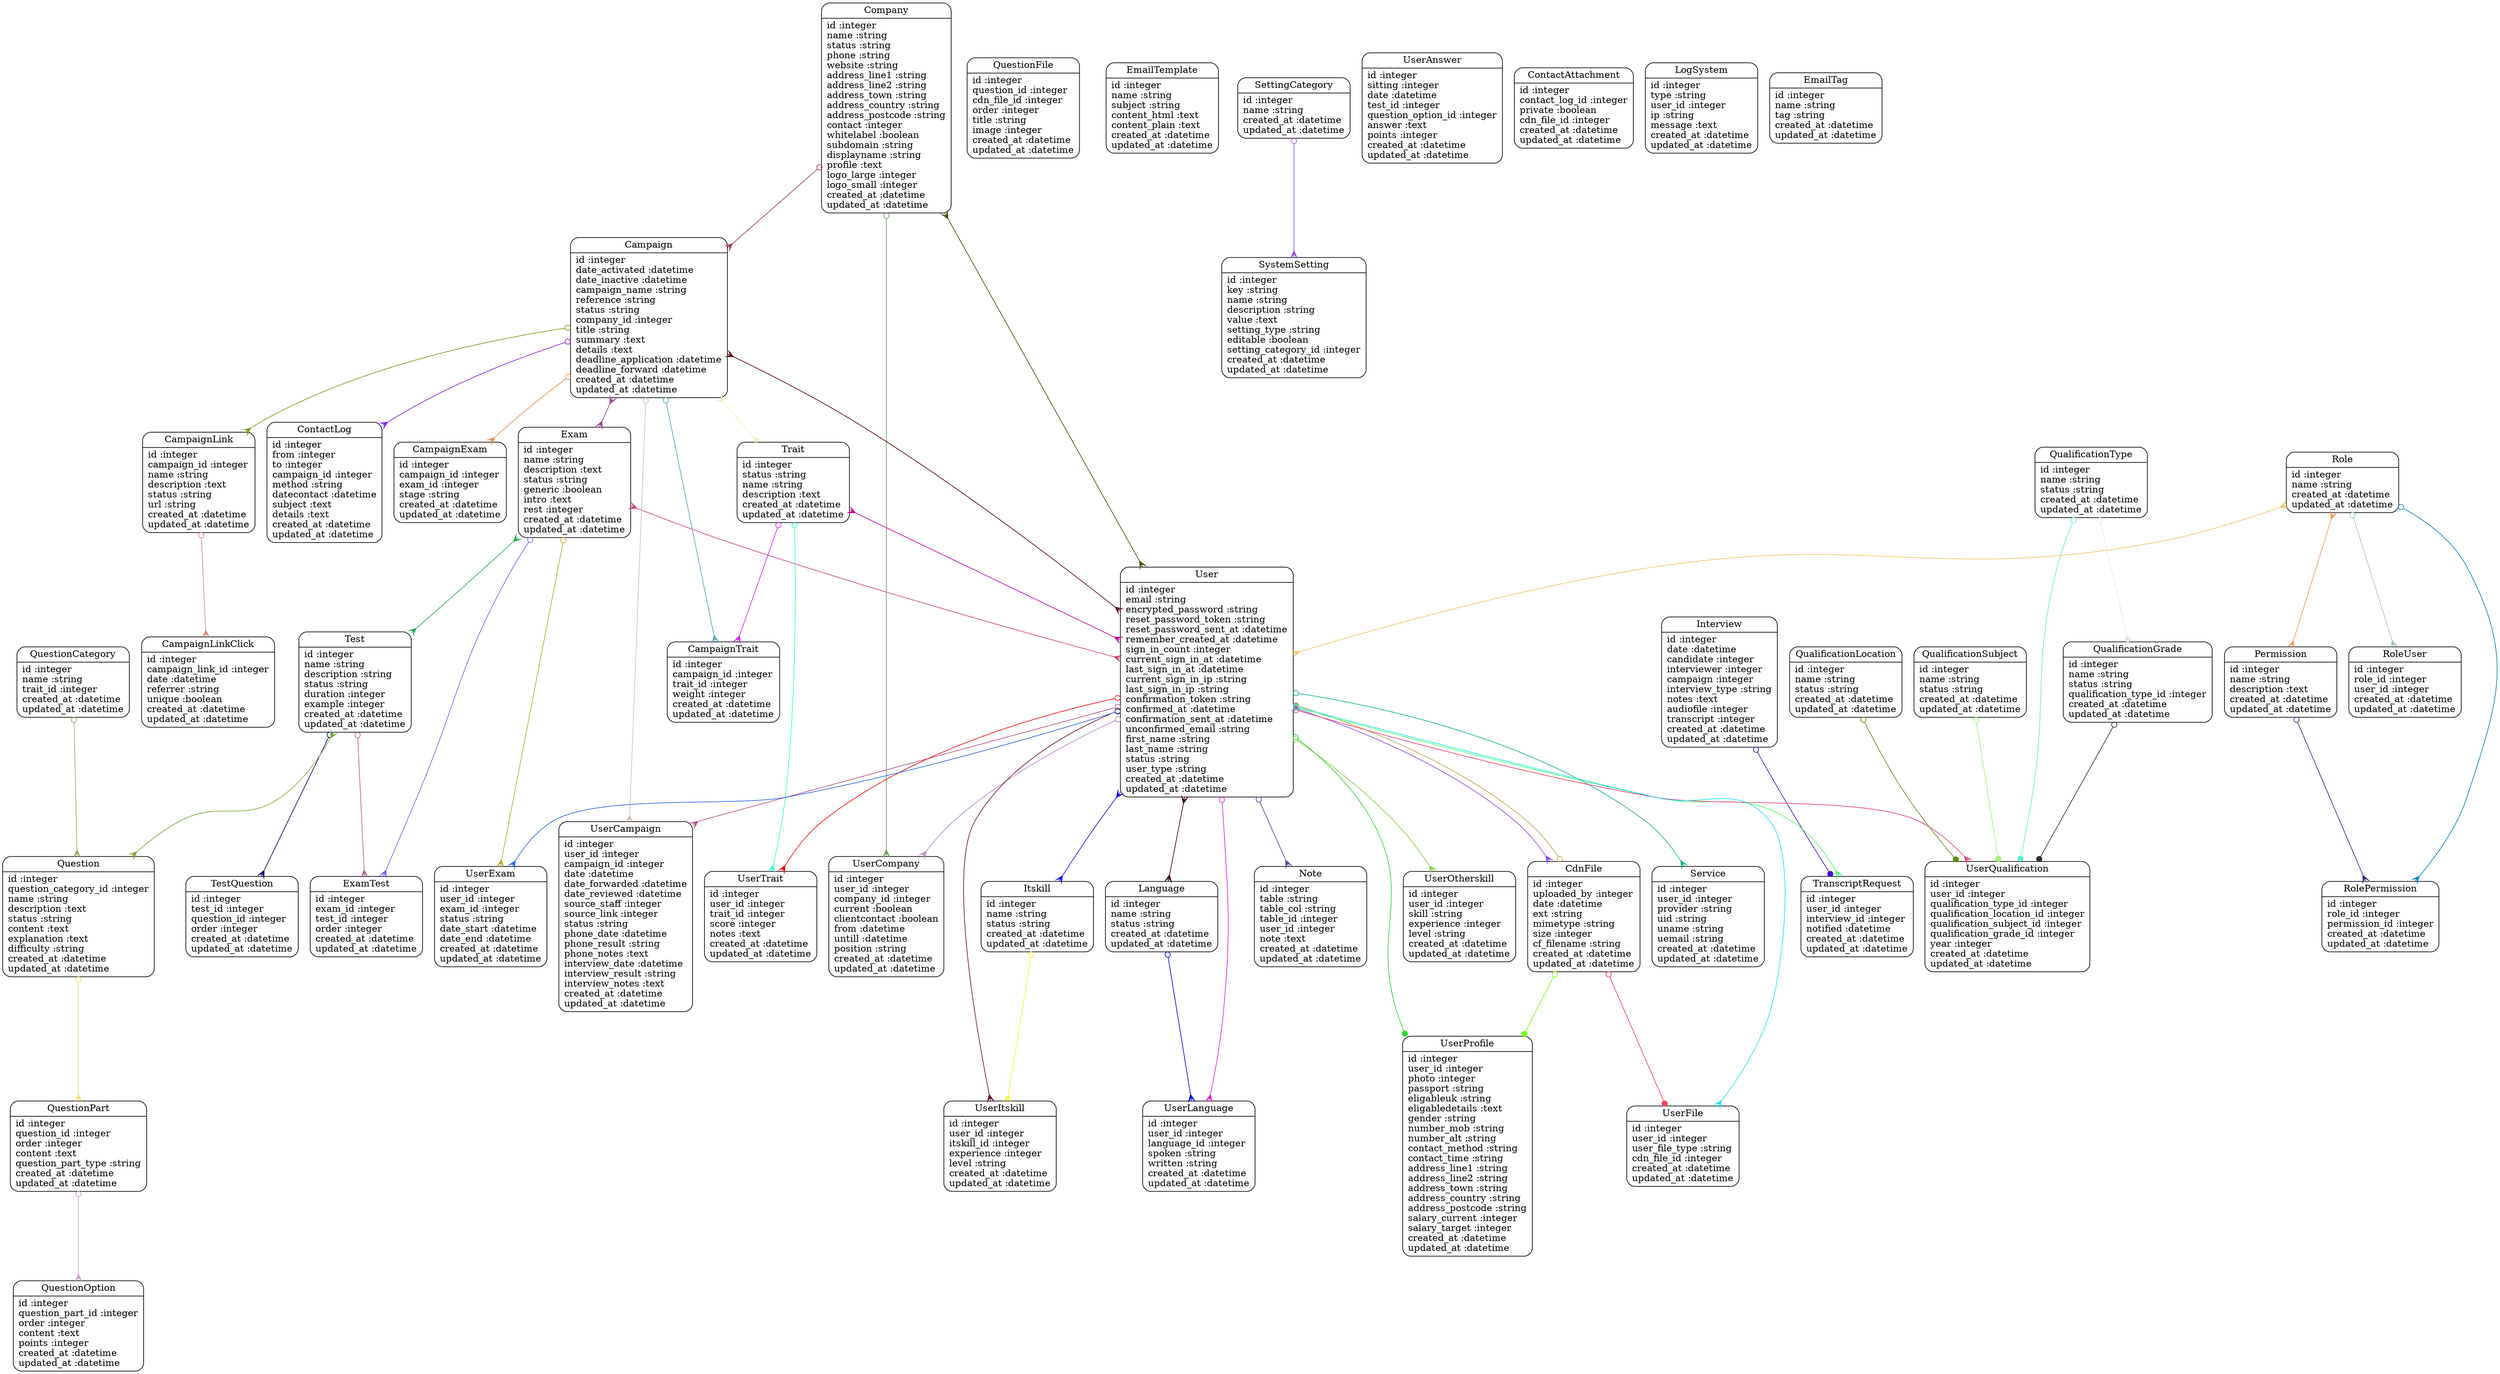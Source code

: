 digraph models_diagram {
	graph[overlap=false, splines=true]
	"Company" [shape=Mrecord, label="{Company|id :integer\lname :string\lstatus :string\lphone :string\lwebsite :string\laddress_line1 :string\laddress_line2 :string\laddress_town :string\laddress_country :string\laddress_postcode :string\lcontact :integer\lwhitelabel :boolean\lsubdomain :string\ldisplayname :string\lprofile :text\llogo_large :integer\llogo_small :integer\lcreated_at :datetime\lupdated_at :datetime\l}"]
	"Note" [shape=Mrecord, label="{Note|id :integer\ltable :string\ltable_col :string\ltable_id :integer\luser_id :integer\lnote :text\lcreated_at :datetime\lupdated_at :datetime\l}"]
	"UserCompany" [shape=Mrecord, label="{UserCompany|id :integer\luser_id :integer\lcompany_id :integer\lcurrent :boolean\lclientcontact :boolean\lfrom :datetime\luntill :datetime\lposition :string\lcreated_at :datetime\lupdated_at :datetime\l}"]
	"CampaignTrait" [shape=Mrecord, label="{CampaignTrait|id :integer\lcampaign_id :integer\ltrait_id :integer\lweight :integer\lcreated_at :datetime\lupdated_at :datetime\l}"]
	"CdnFile" [shape=Mrecord, label="{CdnFile|id :integer\luploaded_by :integer\ldate :datetime\lext :string\lmimetype :string\lsize :integer\lcf_filename :string\lcreated_at :datetime\lupdated_at :datetime\l}"]
	"UserCampaign" [shape=Mrecord, label="{UserCampaign|id :integer\luser_id :integer\lcampaign_id :integer\ldate :datetime\ldate_forwarded :datetime\ldate_reviewed :datetime\lsource_staff :integer\lsource_link :integer\lstatus :string\lphone_date :datetime\lphone_result :string\lphone_notes :text\linterview_date :datetime\linterview_result :string\linterview_notes :text\lcreated_at :datetime\lupdated_at :datetime\l}"]
	"UserLanguage" [shape=Mrecord, label="{UserLanguage|id :integer\luser_id :integer\llanguage_id :integer\lspoken :string\lwritten :string\lcreated_at :datetime\lupdated_at :datetime\l}"]
	"QuestionFile" [shape=Mrecord, label="{QuestionFile|id :integer\lquestion_id :integer\lcdn_file_id :integer\lorder :integer\ltitle :string\limage :integer\lcreated_at :datetime\lupdated_at :datetime\l}"]
	"UserOtherskill" [shape=Mrecord, label="{UserOtherskill|id :integer\luser_id :integer\lskill :string\lexperience :integer\llevel :string\lcreated_at :datetime\lupdated_at :datetime\l}"]
	"Exam" [shape=Mrecord, label="{Exam|id :integer\lname :string\ldescription :text\lstatus :string\lgeneric :boolean\lintro :text\lrest :integer\lcreated_at :datetime\lupdated_at :datetime\l}"]
	"UserProfile" [shape=Mrecord, label="{UserProfile|id :integer\luser_id :integer\lphoto :integer\lpassport :string\leligableuk :string\leligabledetails :text\lgender :string\lnumber_mob :string\lnumber_alt :string\lcontact_method :string\lcontact_time :string\laddress_line1 :string\laddress_line2 :string\laddress_town :string\laddress_country :string\laddress_postcode :string\lsalary_current :integer\lsalary_target :integer\lcreated_at :datetime\lupdated_at :datetime\l}"]
	"Role" [shape=Mrecord, label="{Role|id :integer\lname :string\lcreated_at :datetime\lupdated_at :datetime\l}"]
	"Service" [shape=Mrecord, label="{Service|id :integer\luser_id :integer\lprovider :string\luid :string\luname :string\luemail :string\lcreated_at :datetime\lupdated_at :datetime\l}"]
	"UserTrait" [shape=Mrecord, label="{UserTrait|id :integer\luser_id :integer\ltrait_id :integer\lscore :integer\lnotes :text\lcreated_at :datetime\lupdated_at :datetime\l}"]
	"EmailTemplate" [shape=Mrecord, label="{EmailTemplate|id :integer\lname :string\lsubject :string\lcontent_html :text\lcontent_plain :text\lcreated_at :datetime\lupdated_at :datetime\l}"]
	"SettingCategory" [shape=Mrecord, label="{SettingCategory|id :integer\lname :string\lcreated_at :datetime\lupdated_at :datetime\l}"]
	"Interview" [shape=Mrecord, label="{Interview|id :integer\ldate :datetime\lcandidate :integer\linterviewer :integer\lcampaign :integer\linterview_type :string\lnotes :text\laudiofile :integer\ltranscript :integer\lcreated_at :datetime\lupdated_at :datetime\l}"]
	"QuestionCategory" [shape=Mrecord, label="{QuestionCategory|id :integer\lname :string\ltrait_id :integer\lcreated_at :datetime\lupdated_at :datetime\l}"]
	"UserAnswer" [shape=Mrecord, label="{UserAnswer|id :integer\lsitting :integer\ldate :datetime\ltest_id :integer\lquestion_option_id :integer\lanswer :text\lpoints :integer\lcreated_at :datetime\lupdated_at :datetime\l}"]
	"UserItskill" [shape=Mrecord, label="{UserItskill|id :integer\luser_id :integer\litskill_id :integer\lexperience :integer\llevel :string\lcreated_at :datetime\lupdated_at :datetime\l}"]
	"Campaign" [shape=Mrecord, label="{Campaign|id :integer\ldate_activated :datetime\ldate_inactive :datetime\lcampaign_name :string\lreference :string\lstatus :string\lcompany_id :integer\ltitle :string\lsummary :text\ldetails :text\ldeadline_application :datetime\ldeadline_forward :datetime\lcreated_at :datetime\lupdated_at :datetime\l}"]
	"Trait" [shape=Mrecord, label="{Trait|id :integer\lstatus :string\lname :string\ldescription :text\lcreated_at :datetime\lupdated_at :datetime\l}"]
	"TranscriptRequest" [shape=Mrecord, label="{TranscriptRequest|id :integer\luser_id :integer\linterview_id :integer\lnotified :datetime\lcreated_at :datetime\lupdated_at :datetime\l}"]
	"User" [shape=Mrecord, label="{User|id :integer\lemail :string\lencrypted_password :string\lreset_password_token :string\lreset_password_sent_at :datetime\lremember_created_at :datetime\lsign_in_count :integer\lcurrent_sign_in_at :datetime\llast_sign_in_at :datetime\lcurrent_sign_in_ip :string\llast_sign_in_ip :string\lconfirmation_token :string\lconfirmed_at :datetime\lconfirmation_sent_at :datetime\lunconfirmed_email :string\lfirst_name :string\llast_name :string\lstatus :string\luser_type :string\lcreated_at :datetime\lupdated_at :datetime\l}"]
	"QuestionPart" [shape=Mrecord, label="{QuestionPart|id :integer\lquestion_id :integer\lorder :integer\lcontent :text\lquestion_part_type :string\lcreated_at :datetime\lupdated_at :datetime\l}"]
	"Permission" [shape=Mrecord, label="{Permission|id :integer\lname :string\ldescription :text\lcreated_at :datetime\lupdated_at :datetime\l}"]
	"ContactLog" [shape=Mrecord, label="{ContactLog|id :integer\lfrom :integer\lto :integer\lcampaign_id :integer\lmethod :string\ldatecontact :datetime\lsubject :text\ldetails :text\lcreated_at :datetime\lupdated_at :datetime\l}"]
	"RoleUser" [shape=Mrecord, label="{RoleUser|id :integer\lrole_id :integer\luser_id :integer\lcreated_at :datetime\lupdated_at :datetime\l}"]
	"CampaignLinkClick" [shape=Mrecord, label="{CampaignLinkClick|id :integer\lcampaign_link_id :integer\ldate :datetime\lreferrer :string\lunique :boolean\lcreated_at :datetime\lupdated_at :datetime\l}"]
	"TestQuestion" [shape=Mrecord, label="{TestQuestion|id :integer\ltest_id :integer\lquestion_id :integer\lorder :integer\lcreated_at :datetime\lupdated_at :datetime\l}"]
	"UserQualification" [shape=Mrecord, label="{UserQualification|id :integer\luser_id :integer\lqualification_type_id :integer\lqualification_location_id :integer\lqualification_subject_id :integer\lqualification_grade_id :integer\lyear :integer\lcreated_at :datetime\lupdated_at :datetime\l}"]
	"ExamTest" [shape=Mrecord, label="{ExamTest|id :integer\lexam_id :integer\ltest_id :integer\lorder :integer\lcreated_at :datetime\lupdated_at :datetime\l}"]
	"ContactAttachment" [shape=Mrecord, label="{ContactAttachment|id :integer\lcontact_log_id :integer\lprivate :boolean\lcdn_file_id :integer\lcreated_at :datetime\lupdated_at :datetime\l}"]
	"UserFile" [shape=Mrecord, label="{UserFile|id :integer\luser_id :integer\luser_file_type :string\lcdn_file_id :integer\lcreated_at :datetime\lupdated_at :datetime\l}"]
	"QuestionOption" [shape=Mrecord, label="{QuestionOption|id :integer\lquestion_part_id :integer\lorder :integer\lcontent :text\lpoints :integer\lcreated_at :datetime\lupdated_at :datetime\l}"]
	"QualificationType" [shape=Mrecord, label="{QualificationType|id :integer\lname :string\lstatus :string\lcreated_at :datetime\lupdated_at :datetime\l}"]
	"LogSystem" [shape=Mrecord, label="{LogSystem|id :integer\ltype :string\luser_id :integer\lip :string\lmessage :text\lcreated_at :datetime\lupdated_at :datetime\l}"]
	"QualificationLocation" [shape=Mrecord, label="{QualificationLocation|id :integer\lname :string\lstatus :string\lcreated_at :datetime\lupdated_at :datetime\l}"]
	"QualificationSubject" [shape=Mrecord, label="{QualificationSubject|id :integer\lname :string\lstatus :string\lcreated_at :datetime\lupdated_at :datetime\l}"]
	"Test" [shape=Mrecord, label="{Test|id :integer\lname :string\ldescription :string\lstatus :string\lduration :integer\lexample :integer\lcreated_at :datetime\lupdated_at :datetime\l}"]
	"CampaignExam" [shape=Mrecord, label="{CampaignExam|id :integer\lcampaign_id :integer\lexam_id :integer\lstage :string\lcreated_at :datetime\lupdated_at :datetime\l}"]
	"SystemSetting" [shape=Mrecord, label="{SystemSetting|id :integer\lkey :string\lname :string\ldescription :string\lvalue :text\lsetting_type :string\leditable :boolean\lsetting_category_id :integer\lcreated_at :datetime\lupdated_at :datetime\l}"]
	"Itskill" [shape=Mrecord, label="{Itskill|id :integer\lname :string\lstatus :string\lcreated_at :datetime\lupdated_at :datetime\l}"]
	"RolePermission" [shape=Mrecord, label="{RolePermission|id :integer\lrole_id :integer\lpermission_id :integer\lcreated_at :datetime\lupdated_at :datetime\l}"]
	"Question" [shape=Mrecord, label="{Question|id :integer\lquestion_category_id :integer\lname :string\ldescription :text\lstatus :string\lcontent :text\lexplanation :text\ldifficulty :string\lcreated_at :datetime\lupdated_at :datetime\l}"]
	"CampaignLink" [shape=Mrecord, label="{CampaignLink|id :integer\lcampaign_id :integer\lname :string\ldescription :text\lstatus :string\lurl :string\lcreated_at :datetime\lupdated_at :datetime\l}"]
	"EmailTag" [shape=Mrecord, label="{EmailTag|id :integer\lname :string\ltag :string\lcreated_at :datetime\lupdated_at :datetime\l}"]
	"QualificationGrade" [shape=Mrecord, label="{QualificationGrade|id :integer\lname :string\lstatus :string\lqualification_type_id :integer\lcreated_at :datetime\lupdated_at :datetime\l}"]
	"UserExam" [shape=Mrecord, label="{UserExam|id :integer\luser_id :integer\lexam_id :integer\lstatus :string\ldate_start :datetime\ldate_end :datetime\lcreated_at :datetime\lupdated_at :datetime\l}"]
	"Language" [shape=Mrecord, label="{Language|id :integer\lname :string\lstatus :string\lcreated_at :datetime\lupdated_at :datetime\l}"]
	"Company" -> "UserCompany" [arrowtail=odot, arrowhead=crow, dir=both color="#6FA05F"]
	"Company" -> "User" [arrowtail=crow, arrowhead=crow, dir=both color="#464B0A"]
	"Company" -> "Campaign" [arrowtail=odot, arrowhead=crow, dir=both color="#A23D51"]
	"CdnFile" -> "UserFile" [arrowtail=odot, arrowhead=dot, dir=both color="#FA3D54"]
	"CdnFile" -> "User" [arrowtail=odot, arrowhead=dot, dir=both color="#B7A653"]
	"CdnFile" -> "UserProfile" [arrowtail=odot, arrowhead=dot, dir=both color="#77F919"]
	"Exam" -> "UserExam" [arrowtail=odot, arrowhead=crow, dir=both color="#B2AE23"]
	"Exam" -> "User" [arrowtail=crow, arrowhead=crow, dir=both color="#D2417C"]
	"Exam" -> "ExamTest" [arrowtail=odot, arrowhead=crow, dir=both color="#7464FC"]
	"Exam" -> "Test" [arrowtail=crow, arrowhead=crow, dir=both color="#20B353"]
	"Role" -> "RoleUser" [arrowtail=odot, arrowhead=crow, dir=both color="#9DC8B9"]
	"Role" -> "User" [arrowtail=crow, arrowhead=crow, dir=both color="#EEC868"]
	"Role" -> "RolePermission" [arrowtail=odot, arrowhead=crow, dir=both color="#0086C2"]
	"Role" -> "Permission" [arrowtail=crow, arrowhead=crow, dir=both color="#FA965F"]
	"SettingCategory" -> "SystemSetting" [arrowtail=odot, arrowhead=crow, dir=both color="#9557F3"]
	"Interview" -> "TranscriptRequest" [arrowtail=odot, arrowhead=dot, dir=both color="#430DCB"]
	"QuestionCategory" -> "Question" [arrowtail=odot, arrowhead=crow, dir=both color="#A6A26A"]
	"Campaign" -> "CampaignTrait" [arrowtail=odot, arrowhead=crow, dir=both color="#50A6BC"]
	"Campaign" -> "Trait" [arrowtail=crow, arrowhead=crow, dir=both color="#DEF9C0"]
	"Campaign" -> "CampaignExam" [arrowtail=odot, arrowhead=crow, dir=both color="#EC8C4C"]
	"Campaign" -> "Exam" [arrowtail=crow, arrowhead=crow, dir=both color="#9A478E"]
	"Campaign" -> "UserCampaign" [arrowtail=odot, arrowhead=crow, dir=both color="#D4C2AE"]
	"Campaign" -> "User" [arrowtail=crow, arrowhead=crow, dir=both color="#5B0213"]
	"Campaign" -> "CampaignLink" [arrowtail=odot, arrowhead=crow, dir=both color="#779D1F"]
	"Campaign" -> "ContactLog" [arrowtail=odot, arrowhead=crow, dir=both color="#8520E4"]
	"Trait" -> "CampaignTrait" [arrowtail=odot, arrowhead=crow, dir=both color="#DE1FF4"]
	"Trait" -> "UserTrait" [arrowtail=odot, arrowhead=crow, dir=both color="#32FECE"]
	"Trait" -> "User" [arrowtail=crow, arrowhead=crow, dir=both color="#C704A2"]
	"User" -> "Service" [arrowtail=odot, arrowhead=crow, dir=both color="#17B295"]
	"User" -> "UserQualification" [arrowtail=odot, arrowhead=crow, dir=both color="#F33C78"]
	"User" -> "UserOtherskill" [arrowtail=odot, arrowhead=crow, dir=both color="#88CE37"]
	"User" -> "UserProfile" [arrowtail=odot, arrowhead=dot, dir=both color="#29DB2B"]
	"User" -> "UserCompany" [arrowtail=odot, arrowhead=crow, dir=both color="#B38ACB"]
	"User" -> "UserLanguage" [arrowtail=odot, arrowhead=crow, dir=both color="#E625D3"]
	"User" -> "Language" [arrowtail=crow, arrowhead=crow, dir=both color="#410414"]
	"User" -> "UserItskill" [arrowtail=odot, arrowhead=crow, dir=both color="#72112D"]
	"User" -> "Itskill" [arrowtail=crow, arrowhead=crow, dir=both color="#1710F2"]
	"User" -> "UserFile" [arrowtail=odot, arrowhead=crow, dir=both color="#1EE1F6"]
	"User" -> "CdnFile" [arrowtail=crow, arrowhead=crow, dir=both color="#904CE6"]
	"User" -> "UserCampaign" [arrowtail=odot, arrowhead=crow, dir=both color="#B55188"]
	"User" -> "TranscriptRequest" [arrowtail=odot, arrowhead=crow, dir=both color="#53FB6D"]
	"User" -> "UserTrait" [arrowtail=odot, arrowhead=crow, dir=both color="#F90D0B"]
	"User" -> "UserExam" [arrowtail=odot, arrowhead=crow, dir=both color="#2F64EC"]
	"User" -> "Note" [arrowtail=odot, arrowhead=crow, dir=both color="#464BA3"]
	"QuestionPart" -> "QuestionOption" [arrowtail=odot, arrowhead=crow, dir=both color="#CE9DD6"]
	"Permission" -> "RolePermission" [arrowtail=odot, arrowhead=crow, dir=both color="#402580"]
	"QualificationType" -> "UserQualification" [arrowtail=odot, arrowhead=dot, dir=both color="#5BEFDE"]
	"QualificationType" -> "QualificationGrade" [arrowtail=odot, arrowhead=dot, dir=both color="#EBE5EA"]
	"QualificationLocation" -> "UserQualification" [arrowtail=odot, arrowhead=dot, dir=both color="#5D8D14"]
	"QualificationSubject" -> "UserQualification" [arrowtail=odot, arrowhead=dot, dir=both color="#9FF27E"]
	"Test" -> "ExamTest" [arrowtail=odot, arrowhead=crow, dir=both color="#B36090"]
	"Test" -> "TestQuestion" [arrowtail=odot, arrowhead=crow, dir=both color="#080767"]
	"Test" -> "Question" [arrowtail=crow, arrowhead=crow, dir=both color="#7DAA39"]
	"Itskill" -> "UserItskill" [arrowtail=odot, arrowhead=crow, dir=both color="#FBF532"]
	"Question" -> "QuestionPart" [arrowtail=odot, arrowhead=crow, dir=both color="#EEE078"]
	"CampaignLink" -> "CampaignLinkClick" [arrowtail=odot, arrowhead=crow, dir=both color="#D88581"]
	"QualificationGrade" -> "UserQualification" [arrowtail=odot, arrowhead=dot, dir=both color="#293433"]
	"Language" -> "UserLanguage" [arrowtail=odot, arrowhead=crow, dir=both color="#0003F7"]
}
